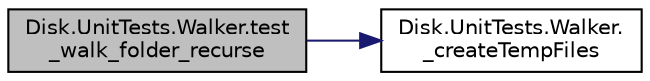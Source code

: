digraph "Disk.UnitTests.Walker.test_walk_folder_recurse"
{
 // INTERACTIVE_SVG=YES
  bgcolor="transparent";
  edge [fontname="Helvetica",fontsize="10",labelfontname="Helvetica",labelfontsize="10"];
  node [fontname="Helvetica",fontsize="10",shape=record];
  rankdir="LR";
  Node1 [label="Disk.UnitTests.Walker.test\l_walk_folder_recurse",height=0.2,width=0.4,color="black", fillcolor="grey75", style="filled" fontcolor="black"];
  Node1 -> Node2 [color="midnightblue",fontsize="10",style="solid",fontname="Helvetica"];
  Node2 [label="Disk.UnitTests.Walker.\l_createTempFiles",height=0.2,width=0.4,color="black",URL="$class_disk_1_1_unit_tests_1_1_walker.html#ab6f7481b261f52f1495fc2ab51421132"];
}
